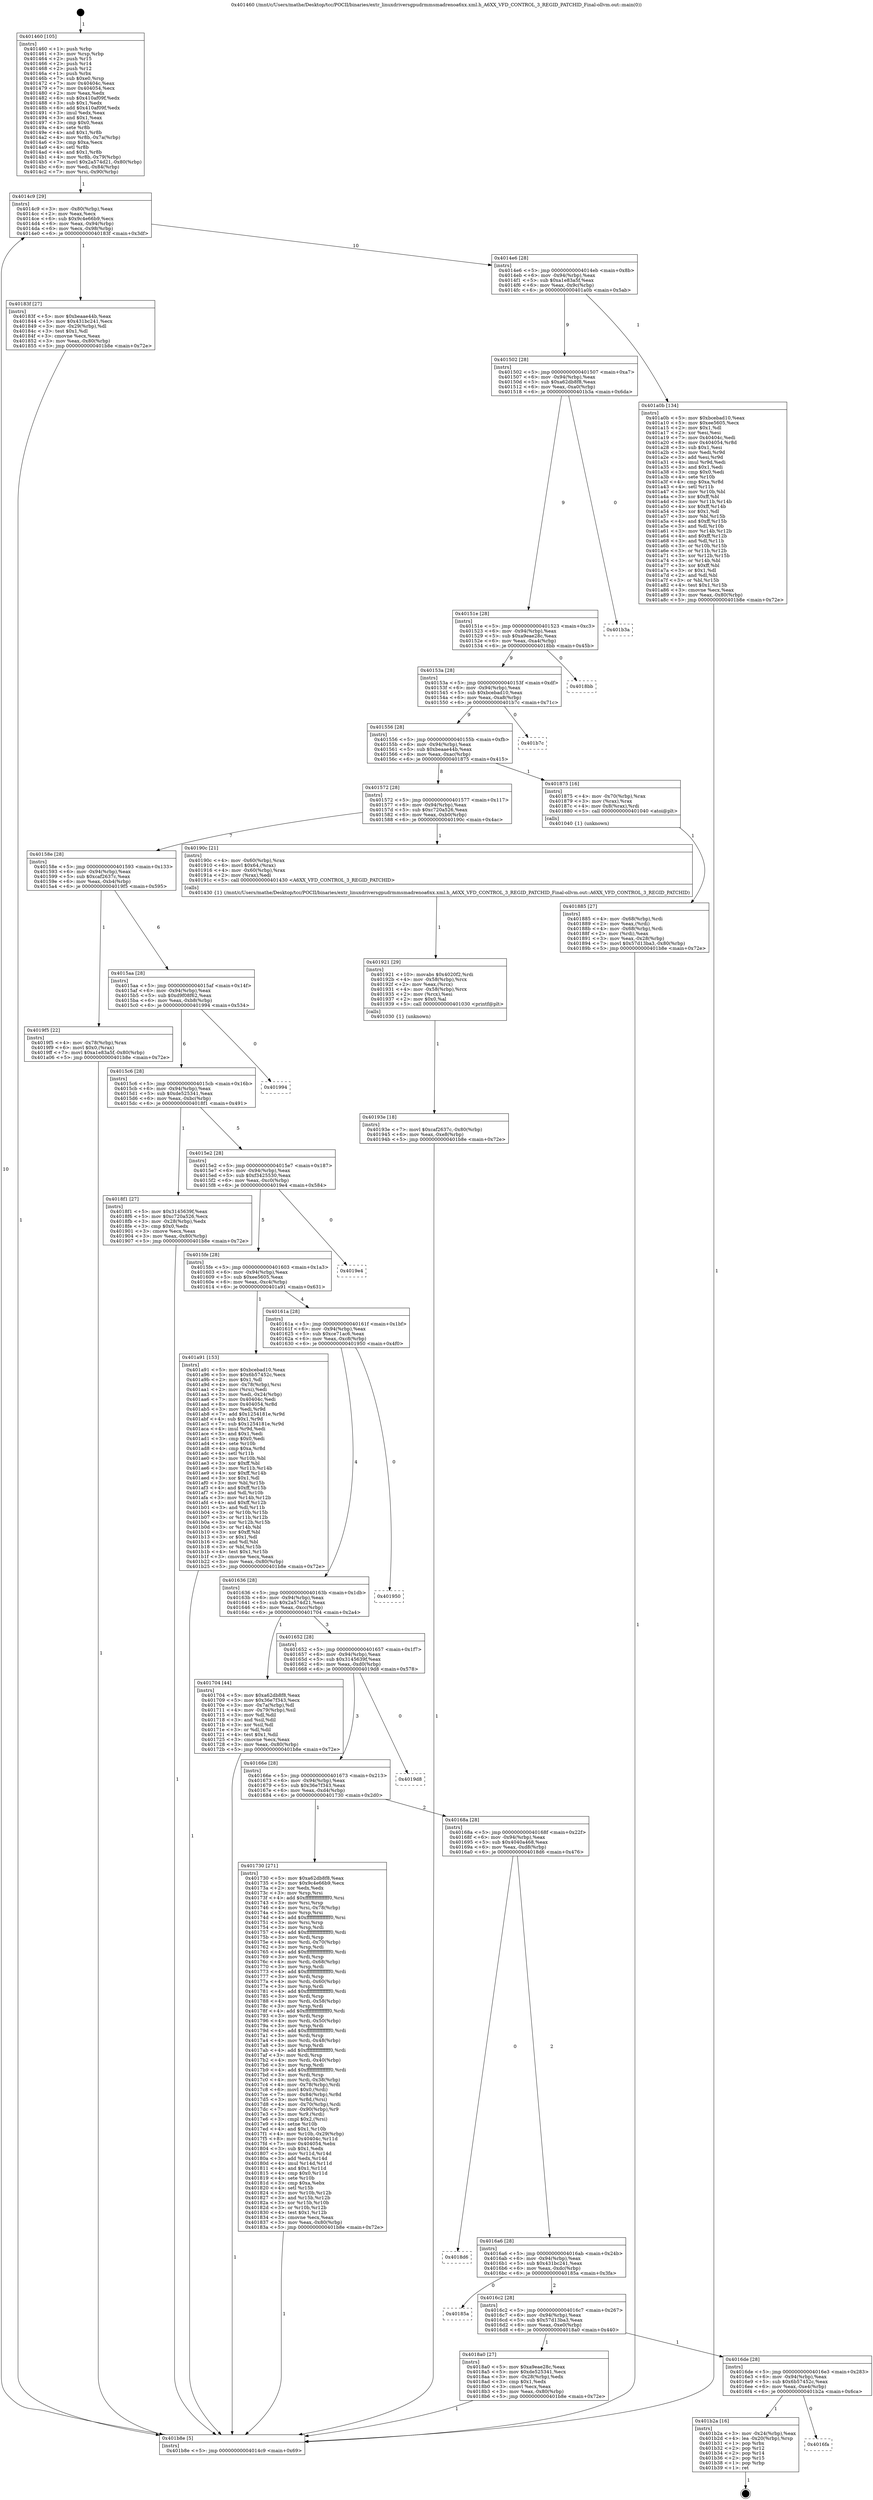 digraph "0x401460" {
  label = "0x401460 (/mnt/c/Users/mathe/Desktop/tcc/POCII/binaries/extr_linuxdriversgpudrmmsmadrenoa6xx.xml.h_A6XX_VFD_CONTROL_3_REGID_PATCHID_Final-ollvm.out::main(0))"
  labelloc = "t"
  node[shape=record]

  Entry [label="",width=0.3,height=0.3,shape=circle,fillcolor=black,style=filled]
  "0x4014c9" [label="{
     0x4014c9 [29]\l
     | [instrs]\l
     &nbsp;&nbsp;0x4014c9 \<+3\>: mov -0x80(%rbp),%eax\l
     &nbsp;&nbsp;0x4014cc \<+2\>: mov %eax,%ecx\l
     &nbsp;&nbsp;0x4014ce \<+6\>: sub $0x9c4e66b9,%ecx\l
     &nbsp;&nbsp;0x4014d4 \<+6\>: mov %eax,-0x94(%rbp)\l
     &nbsp;&nbsp;0x4014da \<+6\>: mov %ecx,-0x98(%rbp)\l
     &nbsp;&nbsp;0x4014e0 \<+6\>: je 000000000040183f \<main+0x3df\>\l
  }"]
  "0x40183f" [label="{
     0x40183f [27]\l
     | [instrs]\l
     &nbsp;&nbsp;0x40183f \<+5\>: mov $0xbeaae44b,%eax\l
     &nbsp;&nbsp;0x401844 \<+5\>: mov $0x431bc241,%ecx\l
     &nbsp;&nbsp;0x401849 \<+3\>: mov -0x29(%rbp),%dl\l
     &nbsp;&nbsp;0x40184c \<+3\>: test $0x1,%dl\l
     &nbsp;&nbsp;0x40184f \<+3\>: cmovne %ecx,%eax\l
     &nbsp;&nbsp;0x401852 \<+3\>: mov %eax,-0x80(%rbp)\l
     &nbsp;&nbsp;0x401855 \<+5\>: jmp 0000000000401b8e \<main+0x72e\>\l
  }"]
  "0x4014e6" [label="{
     0x4014e6 [28]\l
     | [instrs]\l
     &nbsp;&nbsp;0x4014e6 \<+5\>: jmp 00000000004014eb \<main+0x8b\>\l
     &nbsp;&nbsp;0x4014eb \<+6\>: mov -0x94(%rbp),%eax\l
     &nbsp;&nbsp;0x4014f1 \<+5\>: sub $0xa1e83a5f,%eax\l
     &nbsp;&nbsp;0x4014f6 \<+6\>: mov %eax,-0x9c(%rbp)\l
     &nbsp;&nbsp;0x4014fc \<+6\>: je 0000000000401a0b \<main+0x5ab\>\l
  }"]
  Exit [label="",width=0.3,height=0.3,shape=circle,fillcolor=black,style=filled,peripheries=2]
  "0x401a0b" [label="{
     0x401a0b [134]\l
     | [instrs]\l
     &nbsp;&nbsp;0x401a0b \<+5\>: mov $0xbcebad10,%eax\l
     &nbsp;&nbsp;0x401a10 \<+5\>: mov $0xee5605,%ecx\l
     &nbsp;&nbsp;0x401a15 \<+2\>: mov $0x1,%dl\l
     &nbsp;&nbsp;0x401a17 \<+2\>: xor %esi,%esi\l
     &nbsp;&nbsp;0x401a19 \<+7\>: mov 0x40404c,%edi\l
     &nbsp;&nbsp;0x401a20 \<+8\>: mov 0x404054,%r8d\l
     &nbsp;&nbsp;0x401a28 \<+3\>: sub $0x1,%esi\l
     &nbsp;&nbsp;0x401a2b \<+3\>: mov %edi,%r9d\l
     &nbsp;&nbsp;0x401a2e \<+3\>: add %esi,%r9d\l
     &nbsp;&nbsp;0x401a31 \<+4\>: imul %r9d,%edi\l
     &nbsp;&nbsp;0x401a35 \<+3\>: and $0x1,%edi\l
     &nbsp;&nbsp;0x401a38 \<+3\>: cmp $0x0,%edi\l
     &nbsp;&nbsp;0x401a3b \<+4\>: sete %r10b\l
     &nbsp;&nbsp;0x401a3f \<+4\>: cmp $0xa,%r8d\l
     &nbsp;&nbsp;0x401a43 \<+4\>: setl %r11b\l
     &nbsp;&nbsp;0x401a47 \<+3\>: mov %r10b,%bl\l
     &nbsp;&nbsp;0x401a4a \<+3\>: xor $0xff,%bl\l
     &nbsp;&nbsp;0x401a4d \<+3\>: mov %r11b,%r14b\l
     &nbsp;&nbsp;0x401a50 \<+4\>: xor $0xff,%r14b\l
     &nbsp;&nbsp;0x401a54 \<+3\>: xor $0x1,%dl\l
     &nbsp;&nbsp;0x401a57 \<+3\>: mov %bl,%r15b\l
     &nbsp;&nbsp;0x401a5a \<+4\>: and $0xff,%r15b\l
     &nbsp;&nbsp;0x401a5e \<+3\>: and %dl,%r10b\l
     &nbsp;&nbsp;0x401a61 \<+3\>: mov %r14b,%r12b\l
     &nbsp;&nbsp;0x401a64 \<+4\>: and $0xff,%r12b\l
     &nbsp;&nbsp;0x401a68 \<+3\>: and %dl,%r11b\l
     &nbsp;&nbsp;0x401a6b \<+3\>: or %r10b,%r15b\l
     &nbsp;&nbsp;0x401a6e \<+3\>: or %r11b,%r12b\l
     &nbsp;&nbsp;0x401a71 \<+3\>: xor %r12b,%r15b\l
     &nbsp;&nbsp;0x401a74 \<+3\>: or %r14b,%bl\l
     &nbsp;&nbsp;0x401a77 \<+3\>: xor $0xff,%bl\l
     &nbsp;&nbsp;0x401a7a \<+3\>: or $0x1,%dl\l
     &nbsp;&nbsp;0x401a7d \<+2\>: and %dl,%bl\l
     &nbsp;&nbsp;0x401a7f \<+3\>: or %bl,%r15b\l
     &nbsp;&nbsp;0x401a82 \<+4\>: test $0x1,%r15b\l
     &nbsp;&nbsp;0x401a86 \<+3\>: cmovne %ecx,%eax\l
     &nbsp;&nbsp;0x401a89 \<+3\>: mov %eax,-0x80(%rbp)\l
     &nbsp;&nbsp;0x401a8c \<+5\>: jmp 0000000000401b8e \<main+0x72e\>\l
  }"]
  "0x401502" [label="{
     0x401502 [28]\l
     | [instrs]\l
     &nbsp;&nbsp;0x401502 \<+5\>: jmp 0000000000401507 \<main+0xa7\>\l
     &nbsp;&nbsp;0x401507 \<+6\>: mov -0x94(%rbp),%eax\l
     &nbsp;&nbsp;0x40150d \<+5\>: sub $0xa62db8f8,%eax\l
     &nbsp;&nbsp;0x401512 \<+6\>: mov %eax,-0xa0(%rbp)\l
     &nbsp;&nbsp;0x401518 \<+6\>: je 0000000000401b3a \<main+0x6da\>\l
  }"]
  "0x4016fa" [label="{
     0x4016fa\l
  }", style=dashed]
  "0x401b3a" [label="{
     0x401b3a\l
  }", style=dashed]
  "0x40151e" [label="{
     0x40151e [28]\l
     | [instrs]\l
     &nbsp;&nbsp;0x40151e \<+5\>: jmp 0000000000401523 \<main+0xc3\>\l
     &nbsp;&nbsp;0x401523 \<+6\>: mov -0x94(%rbp),%eax\l
     &nbsp;&nbsp;0x401529 \<+5\>: sub $0xa9eae28c,%eax\l
     &nbsp;&nbsp;0x40152e \<+6\>: mov %eax,-0xa4(%rbp)\l
     &nbsp;&nbsp;0x401534 \<+6\>: je 00000000004018bb \<main+0x45b\>\l
  }"]
  "0x401b2a" [label="{
     0x401b2a [16]\l
     | [instrs]\l
     &nbsp;&nbsp;0x401b2a \<+3\>: mov -0x24(%rbp),%eax\l
     &nbsp;&nbsp;0x401b2d \<+4\>: lea -0x20(%rbp),%rsp\l
     &nbsp;&nbsp;0x401b31 \<+1\>: pop %rbx\l
     &nbsp;&nbsp;0x401b32 \<+2\>: pop %r12\l
     &nbsp;&nbsp;0x401b34 \<+2\>: pop %r14\l
     &nbsp;&nbsp;0x401b36 \<+2\>: pop %r15\l
     &nbsp;&nbsp;0x401b38 \<+1\>: pop %rbp\l
     &nbsp;&nbsp;0x401b39 \<+1\>: ret\l
  }"]
  "0x4018bb" [label="{
     0x4018bb\l
  }", style=dashed]
  "0x40153a" [label="{
     0x40153a [28]\l
     | [instrs]\l
     &nbsp;&nbsp;0x40153a \<+5\>: jmp 000000000040153f \<main+0xdf\>\l
     &nbsp;&nbsp;0x40153f \<+6\>: mov -0x94(%rbp),%eax\l
     &nbsp;&nbsp;0x401545 \<+5\>: sub $0xbcebad10,%eax\l
     &nbsp;&nbsp;0x40154a \<+6\>: mov %eax,-0xa8(%rbp)\l
     &nbsp;&nbsp;0x401550 \<+6\>: je 0000000000401b7c \<main+0x71c\>\l
  }"]
  "0x40193e" [label="{
     0x40193e [18]\l
     | [instrs]\l
     &nbsp;&nbsp;0x40193e \<+7\>: movl $0xcaf2637c,-0x80(%rbp)\l
     &nbsp;&nbsp;0x401945 \<+6\>: mov %eax,-0xe8(%rbp)\l
     &nbsp;&nbsp;0x40194b \<+5\>: jmp 0000000000401b8e \<main+0x72e\>\l
  }"]
  "0x401b7c" [label="{
     0x401b7c\l
  }", style=dashed]
  "0x401556" [label="{
     0x401556 [28]\l
     | [instrs]\l
     &nbsp;&nbsp;0x401556 \<+5\>: jmp 000000000040155b \<main+0xfb\>\l
     &nbsp;&nbsp;0x40155b \<+6\>: mov -0x94(%rbp),%eax\l
     &nbsp;&nbsp;0x401561 \<+5\>: sub $0xbeaae44b,%eax\l
     &nbsp;&nbsp;0x401566 \<+6\>: mov %eax,-0xac(%rbp)\l
     &nbsp;&nbsp;0x40156c \<+6\>: je 0000000000401875 \<main+0x415\>\l
  }"]
  "0x401921" [label="{
     0x401921 [29]\l
     | [instrs]\l
     &nbsp;&nbsp;0x401921 \<+10\>: movabs $0x4020f2,%rdi\l
     &nbsp;&nbsp;0x40192b \<+4\>: mov -0x58(%rbp),%rcx\l
     &nbsp;&nbsp;0x40192f \<+2\>: mov %eax,(%rcx)\l
     &nbsp;&nbsp;0x401931 \<+4\>: mov -0x58(%rbp),%rcx\l
     &nbsp;&nbsp;0x401935 \<+2\>: mov (%rcx),%esi\l
     &nbsp;&nbsp;0x401937 \<+2\>: mov $0x0,%al\l
     &nbsp;&nbsp;0x401939 \<+5\>: call 0000000000401030 \<printf@plt\>\l
     | [calls]\l
     &nbsp;&nbsp;0x401030 \{1\} (unknown)\l
  }"]
  "0x401875" [label="{
     0x401875 [16]\l
     | [instrs]\l
     &nbsp;&nbsp;0x401875 \<+4\>: mov -0x70(%rbp),%rax\l
     &nbsp;&nbsp;0x401879 \<+3\>: mov (%rax),%rax\l
     &nbsp;&nbsp;0x40187c \<+4\>: mov 0x8(%rax),%rdi\l
     &nbsp;&nbsp;0x401880 \<+5\>: call 0000000000401040 \<atoi@plt\>\l
     | [calls]\l
     &nbsp;&nbsp;0x401040 \{1\} (unknown)\l
  }"]
  "0x401572" [label="{
     0x401572 [28]\l
     | [instrs]\l
     &nbsp;&nbsp;0x401572 \<+5\>: jmp 0000000000401577 \<main+0x117\>\l
     &nbsp;&nbsp;0x401577 \<+6\>: mov -0x94(%rbp),%eax\l
     &nbsp;&nbsp;0x40157d \<+5\>: sub $0xc720a526,%eax\l
     &nbsp;&nbsp;0x401582 \<+6\>: mov %eax,-0xb0(%rbp)\l
     &nbsp;&nbsp;0x401588 \<+6\>: je 000000000040190c \<main+0x4ac\>\l
  }"]
  "0x4016de" [label="{
     0x4016de [28]\l
     | [instrs]\l
     &nbsp;&nbsp;0x4016de \<+5\>: jmp 00000000004016e3 \<main+0x283\>\l
     &nbsp;&nbsp;0x4016e3 \<+6\>: mov -0x94(%rbp),%eax\l
     &nbsp;&nbsp;0x4016e9 \<+5\>: sub $0x6b57452c,%eax\l
     &nbsp;&nbsp;0x4016ee \<+6\>: mov %eax,-0xe4(%rbp)\l
     &nbsp;&nbsp;0x4016f4 \<+6\>: je 0000000000401b2a \<main+0x6ca\>\l
  }"]
  "0x40190c" [label="{
     0x40190c [21]\l
     | [instrs]\l
     &nbsp;&nbsp;0x40190c \<+4\>: mov -0x60(%rbp),%rax\l
     &nbsp;&nbsp;0x401910 \<+6\>: movl $0x64,(%rax)\l
     &nbsp;&nbsp;0x401916 \<+4\>: mov -0x60(%rbp),%rax\l
     &nbsp;&nbsp;0x40191a \<+2\>: mov (%rax),%edi\l
     &nbsp;&nbsp;0x40191c \<+5\>: call 0000000000401430 \<A6XX_VFD_CONTROL_3_REGID_PATCHID\>\l
     | [calls]\l
     &nbsp;&nbsp;0x401430 \{1\} (/mnt/c/Users/mathe/Desktop/tcc/POCII/binaries/extr_linuxdriversgpudrmmsmadrenoa6xx.xml.h_A6XX_VFD_CONTROL_3_REGID_PATCHID_Final-ollvm.out::A6XX_VFD_CONTROL_3_REGID_PATCHID)\l
  }"]
  "0x40158e" [label="{
     0x40158e [28]\l
     | [instrs]\l
     &nbsp;&nbsp;0x40158e \<+5\>: jmp 0000000000401593 \<main+0x133\>\l
     &nbsp;&nbsp;0x401593 \<+6\>: mov -0x94(%rbp),%eax\l
     &nbsp;&nbsp;0x401599 \<+5\>: sub $0xcaf2637c,%eax\l
     &nbsp;&nbsp;0x40159e \<+6\>: mov %eax,-0xb4(%rbp)\l
     &nbsp;&nbsp;0x4015a4 \<+6\>: je 00000000004019f5 \<main+0x595\>\l
  }"]
  "0x4018a0" [label="{
     0x4018a0 [27]\l
     | [instrs]\l
     &nbsp;&nbsp;0x4018a0 \<+5\>: mov $0xa9eae28c,%eax\l
     &nbsp;&nbsp;0x4018a5 \<+5\>: mov $0xde525341,%ecx\l
     &nbsp;&nbsp;0x4018aa \<+3\>: mov -0x28(%rbp),%edx\l
     &nbsp;&nbsp;0x4018ad \<+3\>: cmp $0x1,%edx\l
     &nbsp;&nbsp;0x4018b0 \<+3\>: cmovl %ecx,%eax\l
     &nbsp;&nbsp;0x4018b3 \<+3\>: mov %eax,-0x80(%rbp)\l
     &nbsp;&nbsp;0x4018b6 \<+5\>: jmp 0000000000401b8e \<main+0x72e\>\l
  }"]
  "0x4019f5" [label="{
     0x4019f5 [22]\l
     | [instrs]\l
     &nbsp;&nbsp;0x4019f5 \<+4\>: mov -0x78(%rbp),%rax\l
     &nbsp;&nbsp;0x4019f9 \<+6\>: movl $0x0,(%rax)\l
     &nbsp;&nbsp;0x4019ff \<+7\>: movl $0xa1e83a5f,-0x80(%rbp)\l
     &nbsp;&nbsp;0x401a06 \<+5\>: jmp 0000000000401b8e \<main+0x72e\>\l
  }"]
  "0x4015aa" [label="{
     0x4015aa [28]\l
     | [instrs]\l
     &nbsp;&nbsp;0x4015aa \<+5\>: jmp 00000000004015af \<main+0x14f\>\l
     &nbsp;&nbsp;0x4015af \<+6\>: mov -0x94(%rbp),%eax\l
     &nbsp;&nbsp;0x4015b5 \<+5\>: sub $0xd9f08f62,%eax\l
     &nbsp;&nbsp;0x4015ba \<+6\>: mov %eax,-0xb8(%rbp)\l
     &nbsp;&nbsp;0x4015c0 \<+6\>: je 0000000000401994 \<main+0x534\>\l
  }"]
  "0x4016c2" [label="{
     0x4016c2 [28]\l
     | [instrs]\l
     &nbsp;&nbsp;0x4016c2 \<+5\>: jmp 00000000004016c7 \<main+0x267\>\l
     &nbsp;&nbsp;0x4016c7 \<+6\>: mov -0x94(%rbp),%eax\l
     &nbsp;&nbsp;0x4016cd \<+5\>: sub $0x57d13ba3,%eax\l
     &nbsp;&nbsp;0x4016d2 \<+6\>: mov %eax,-0xe0(%rbp)\l
     &nbsp;&nbsp;0x4016d8 \<+6\>: je 00000000004018a0 \<main+0x440\>\l
  }"]
  "0x401994" [label="{
     0x401994\l
  }", style=dashed]
  "0x4015c6" [label="{
     0x4015c6 [28]\l
     | [instrs]\l
     &nbsp;&nbsp;0x4015c6 \<+5\>: jmp 00000000004015cb \<main+0x16b\>\l
     &nbsp;&nbsp;0x4015cb \<+6\>: mov -0x94(%rbp),%eax\l
     &nbsp;&nbsp;0x4015d1 \<+5\>: sub $0xde525341,%eax\l
     &nbsp;&nbsp;0x4015d6 \<+6\>: mov %eax,-0xbc(%rbp)\l
     &nbsp;&nbsp;0x4015dc \<+6\>: je 00000000004018f1 \<main+0x491\>\l
  }"]
  "0x40185a" [label="{
     0x40185a\l
  }", style=dashed]
  "0x4018f1" [label="{
     0x4018f1 [27]\l
     | [instrs]\l
     &nbsp;&nbsp;0x4018f1 \<+5\>: mov $0x3145639f,%eax\l
     &nbsp;&nbsp;0x4018f6 \<+5\>: mov $0xc720a526,%ecx\l
     &nbsp;&nbsp;0x4018fb \<+3\>: mov -0x28(%rbp),%edx\l
     &nbsp;&nbsp;0x4018fe \<+3\>: cmp $0x0,%edx\l
     &nbsp;&nbsp;0x401901 \<+3\>: cmove %ecx,%eax\l
     &nbsp;&nbsp;0x401904 \<+3\>: mov %eax,-0x80(%rbp)\l
     &nbsp;&nbsp;0x401907 \<+5\>: jmp 0000000000401b8e \<main+0x72e\>\l
  }"]
  "0x4015e2" [label="{
     0x4015e2 [28]\l
     | [instrs]\l
     &nbsp;&nbsp;0x4015e2 \<+5\>: jmp 00000000004015e7 \<main+0x187\>\l
     &nbsp;&nbsp;0x4015e7 \<+6\>: mov -0x94(%rbp),%eax\l
     &nbsp;&nbsp;0x4015ed \<+5\>: sub $0xf3425530,%eax\l
     &nbsp;&nbsp;0x4015f2 \<+6\>: mov %eax,-0xc0(%rbp)\l
     &nbsp;&nbsp;0x4015f8 \<+6\>: je 00000000004019e4 \<main+0x584\>\l
  }"]
  "0x4016a6" [label="{
     0x4016a6 [28]\l
     | [instrs]\l
     &nbsp;&nbsp;0x4016a6 \<+5\>: jmp 00000000004016ab \<main+0x24b\>\l
     &nbsp;&nbsp;0x4016ab \<+6\>: mov -0x94(%rbp),%eax\l
     &nbsp;&nbsp;0x4016b1 \<+5\>: sub $0x431bc241,%eax\l
     &nbsp;&nbsp;0x4016b6 \<+6\>: mov %eax,-0xdc(%rbp)\l
     &nbsp;&nbsp;0x4016bc \<+6\>: je 000000000040185a \<main+0x3fa\>\l
  }"]
  "0x4019e4" [label="{
     0x4019e4\l
  }", style=dashed]
  "0x4015fe" [label="{
     0x4015fe [28]\l
     | [instrs]\l
     &nbsp;&nbsp;0x4015fe \<+5\>: jmp 0000000000401603 \<main+0x1a3\>\l
     &nbsp;&nbsp;0x401603 \<+6\>: mov -0x94(%rbp),%eax\l
     &nbsp;&nbsp;0x401609 \<+5\>: sub $0xee5605,%eax\l
     &nbsp;&nbsp;0x40160e \<+6\>: mov %eax,-0xc4(%rbp)\l
     &nbsp;&nbsp;0x401614 \<+6\>: je 0000000000401a91 \<main+0x631\>\l
  }"]
  "0x4018d6" [label="{
     0x4018d6\l
  }", style=dashed]
  "0x401a91" [label="{
     0x401a91 [153]\l
     | [instrs]\l
     &nbsp;&nbsp;0x401a91 \<+5\>: mov $0xbcebad10,%eax\l
     &nbsp;&nbsp;0x401a96 \<+5\>: mov $0x6b57452c,%ecx\l
     &nbsp;&nbsp;0x401a9b \<+2\>: mov $0x1,%dl\l
     &nbsp;&nbsp;0x401a9d \<+4\>: mov -0x78(%rbp),%rsi\l
     &nbsp;&nbsp;0x401aa1 \<+2\>: mov (%rsi),%edi\l
     &nbsp;&nbsp;0x401aa3 \<+3\>: mov %edi,-0x24(%rbp)\l
     &nbsp;&nbsp;0x401aa6 \<+7\>: mov 0x40404c,%edi\l
     &nbsp;&nbsp;0x401aad \<+8\>: mov 0x404054,%r8d\l
     &nbsp;&nbsp;0x401ab5 \<+3\>: mov %edi,%r9d\l
     &nbsp;&nbsp;0x401ab8 \<+7\>: add $0x1254181e,%r9d\l
     &nbsp;&nbsp;0x401abf \<+4\>: sub $0x1,%r9d\l
     &nbsp;&nbsp;0x401ac3 \<+7\>: sub $0x1254181e,%r9d\l
     &nbsp;&nbsp;0x401aca \<+4\>: imul %r9d,%edi\l
     &nbsp;&nbsp;0x401ace \<+3\>: and $0x1,%edi\l
     &nbsp;&nbsp;0x401ad1 \<+3\>: cmp $0x0,%edi\l
     &nbsp;&nbsp;0x401ad4 \<+4\>: sete %r10b\l
     &nbsp;&nbsp;0x401ad8 \<+4\>: cmp $0xa,%r8d\l
     &nbsp;&nbsp;0x401adc \<+4\>: setl %r11b\l
     &nbsp;&nbsp;0x401ae0 \<+3\>: mov %r10b,%bl\l
     &nbsp;&nbsp;0x401ae3 \<+3\>: xor $0xff,%bl\l
     &nbsp;&nbsp;0x401ae6 \<+3\>: mov %r11b,%r14b\l
     &nbsp;&nbsp;0x401ae9 \<+4\>: xor $0xff,%r14b\l
     &nbsp;&nbsp;0x401aed \<+3\>: xor $0x1,%dl\l
     &nbsp;&nbsp;0x401af0 \<+3\>: mov %bl,%r15b\l
     &nbsp;&nbsp;0x401af3 \<+4\>: and $0xff,%r15b\l
     &nbsp;&nbsp;0x401af7 \<+3\>: and %dl,%r10b\l
     &nbsp;&nbsp;0x401afa \<+3\>: mov %r14b,%r12b\l
     &nbsp;&nbsp;0x401afd \<+4\>: and $0xff,%r12b\l
     &nbsp;&nbsp;0x401b01 \<+3\>: and %dl,%r11b\l
     &nbsp;&nbsp;0x401b04 \<+3\>: or %r10b,%r15b\l
     &nbsp;&nbsp;0x401b07 \<+3\>: or %r11b,%r12b\l
     &nbsp;&nbsp;0x401b0a \<+3\>: xor %r12b,%r15b\l
     &nbsp;&nbsp;0x401b0d \<+3\>: or %r14b,%bl\l
     &nbsp;&nbsp;0x401b10 \<+3\>: xor $0xff,%bl\l
     &nbsp;&nbsp;0x401b13 \<+3\>: or $0x1,%dl\l
     &nbsp;&nbsp;0x401b16 \<+2\>: and %dl,%bl\l
     &nbsp;&nbsp;0x401b18 \<+3\>: or %bl,%r15b\l
     &nbsp;&nbsp;0x401b1b \<+4\>: test $0x1,%r15b\l
     &nbsp;&nbsp;0x401b1f \<+3\>: cmovne %ecx,%eax\l
     &nbsp;&nbsp;0x401b22 \<+3\>: mov %eax,-0x80(%rbp)\l
     &nbsp;&nbsp;0x401b25 \<+5\>: jmp 0000000000401b8e \<main+0x72e\>\l
  }"]
  "0x40161a" [label="{
     0x40161a [28]\l
     | [instrs]\l
     &nbsp;&nbsp;0x40161a \<+5\>: jmp 000000000040161f \<main+0x1bf\>\l
     &nbsp;&nbsp;0x40161f \<+6\>: mov -0x94(%rbp),%eax\l
     &nbsp;&nbsp;0x401625 \<+5\>: sub $0xce71ac6,%eax\l
     &nbsp;&nbsp;0x40162a \<+6\>: mov %eax,-0xc8(%rbp)\l
     &nbsp;&nbsp;0x401630 \<+6\>: je 0000000000401950 \<main+0x4f0\>\l
  }"]
  "0x401885" [label="{
     0x401885 [27]\l
     | [instrs]\l
     &nbsp;&nbsp;0x401885 \<+4\>: mov -0x68(%rbp),%rdi\l
     &nbsp;&nbsp;0x401889 \<+2\>: mov %eax,(%rdi)\l
     &nbsp;&nbsp;0x40188b \<+4\>: mov -0x68(%rbp),%rdi\l
     &nbsp;&nbsp;0x40188f \<+2\>: mov (%rdi),%eax\l
     &nbsp;&nbsp;0x401891 \<+3\>: mov %eax,-0x28(%rbp)\l
     &nbsp;&nbsp;0x401894 \<+7\>: movl $0x57d13ba3,-0x80(%rbp)\l
     &nbsp;&nbsp;0x40189b \<+5\>: jmp 0000000000401b8e \<main+0x72e\>\l
  }"]
  "0x401950" [label="{
     0x401950\l
  }", style=dashed]
  "0x401636" [label="{
     0x401636 [28]\l
     | [instrs]\l
     &nbsp;&nbsp;0x401636 \<+5\>: jmp 000000000040163b \<main+0x1db\>\l
     &nbsp;&nbsp;0x40163b \<+6\>: mov -0x94(%rbp),%eax\l
     &nbsp;&nbsp;0x401641 \<+5\>: sub $0x2a574d21,%eax\l
     &nbsp;&nbsp;0x401646 \<+6\>: mov %eax,-0xcc(%rbp)\l
     &nbsp;&nbsp;0x40164c \<+6\>: je 0000000000401704 \<main+0x2a4\>\l
  }"]
  "0x40168a" [label="{
     0x40168a [28]\l
     | [instrs]\l
     &nbsp;&nbsp;0x40168a \<+5\>: jmp 000000000040168f \<main+0x22f\>\l
     &nbsp;&nbsp;0x40168f \<+6\>: mov -0x94(%rbp),%eax\l
     &nbsp;&nbsp;0x401695 \<+5\>: sub $0x4040a468,%eax\l
     &nbsp;&nbsp;0x40169a \<+6\>: mov %eax,-0xd8(%rbp)\l
     &nbsp;&nbsp;0x4016a0 \<+6\>: je 00000000004018d6 \<main+0x476\>\l
  }"]
  "0x401704" [label="{
     0x401704 [44]\l
     | [instrs]\l
     &nbsp;&nbsp;0x401704 \<+5\>: mov $0xa62db8f8,%eax\l
     &nbsp;&nbsp;0x401709 \<+5\>: mov $0x36e7f343,%ecx\l
     &nbsp;&nbsp;0x40170e \<+3\>: mov -0x7a(%rbp),%dl\l
     &nbsp;&nbsp;0x401711 \<+4\>: mov -0x79(%rbp),%sil\l
     &nbsp;&nbsp;0x401715 \<+3\>: mov %dl,%dil\l
     &nbsp;&nbsp;0x401718 \<+3\>: and %sil,%dil\l
     &nbsp;&nbsp;0x40171b \<+3\>: xor %sil,%dl\l
     &nbsp;&nbsp;0x40171e \<+3\>: or %dl,%dil\l
     &nbsp;&nbsp;0x401721 \<+4\>: test $0x1,%dil\l
     &nbsp;&nbsp;0x401725 \<+3\>: cmovne %ecx,%eax\l
     &nbsp;&nbsp;0x401728 \<+3\>: mov %eax,-0x80(%rbp)\l
     &nbsp;&nbsp;0x40172b \<+5\>: jmp 0000000000401b8e \<main+0x72e\>\l
  }"]
  "0x401652" [label="{
     0x401652 [28]\l
     | [instrs]\l
     &nbsp;&nbsp;0x401652 \<+5\>: jmp 0000000000401657 \<main+0x1f7\>\l
     &nbsp;&nbsp;0x401657 \<+6\>: mov -0x94(%rbp),%eax\l
     &nbsp;&nbsp;0x40165d \<+5\>: sub $0x3145639f,%eax\l
     &nbsp;&nbsp;0x401662 \<+6\>: mov %eax,-0xd0(%rbp)\l
     &nbsp;&nbsp;0x401668 \<+6\>: je 00000000004019d8 \<main+0x578\>\l
  }"]
  "0x401b8e" [label="{
     0x401b8e [5]\l
     | [instrs]\l
     &nbsp;&nbsp;0x401b8e \<+5\>: jmp 00000000004014c9 \<main+0x69\>\l
  }"]
  "0x401460" [label="{
     0x401460 [105]\l
     | [instrs]\l
     &nbsp;&nbsp;0x401460 \<+1\>: push %rbp\l
     &nbsp;&nbsp;0x401461 \<+3\>: mov %rsp,%rbp\l
     &nbsp;&nbsp;0x401464 \<+2\>: push %r15\l
     &nbsp;&nbsp;0x401466 \<+2\>: push %r14\l
     &nbsp;&nbsp;0x401468 \<+2\>: push %r12\l
     &nbsp;&nbsp;0x40146a \<+1\>: push %rbx\l
     &nbsp;&nbsp;0x40146b \<+7\>: sub $0xe0,%rsp\l
     &nbsp;&nbsp;0x401472 \<+7\>: mov 0x40404c,%eax\l
     &nbsp;&nbsp;0x401479 \<+7\>: mov 0x404054,%ecx\l
     &nbsp;&nbsp;0x401480 \<+2\>: mov %eax,%edx\l
     &nbsp;&nbsp;0x401482 \<+6\>: sub $0x410af09f,%edx\l
     &nbsp;&nbsp;0x401488 \<+3\>: sub $0x1,%edx\l
     &nbsp;&nbsp;0x40148b \<+6\>: add $0x410af09f,%edx\l
     &nbsp;&nbsp;0x401491 \<+3\>: imul %edx,%eax\l
     &nbsp;&nbsp;0x401494 \<+3\>: and $0x1,%eax\l
     &nbsp;&nbsp;0x401497 \<+3\>: cmp $0x0,%eax\l
     &nbsp;&nbsp;0x40149a \<+4\>: sete %r8b\l
     &nbsp;&nbsp;0x40149e \<+4\>: and $0x1,%r8b\l
     &nbsp;&nbsp;0x4014a2 \<+4\>: mov %r8b,-0x7a(%rbp)\l
     &nbsp;&nbsp;0x4014a6 \<+3\>: cmp $0xa,%ecx\l
     &nbsp;&nbsp;0x4014a9 \<+4\>: setl %r8b\l
     &nbsp;&nbsp;0x4014ad \<+4\>: and $0x1,%r8b\l
     &nbsp;&nbsp;0x4014b1 \<+4\>: mov %r8b,-0x79(%rbp)\l
     &nbsp;&nbsp;0x4014b5 \<+7\>: movl $0x2a574d21,-0x80(%rbp)\l
     &nbsp;&nbsp;0x4014bc \<+6\>: mov %edi,-0x84(%rbp)\l
     &nbsp;&nbsp;0x4014c2 \<+7\>: mov %rsi,-0x90(%rbp)\l
  }"]
  "0x401730" [label="{
     0x401730 [271]\l
     | [instrs]\l
     &nbsp;&nbsp;0x401730 \<+5\>: mov $0xa62db8f8,%eax\l
     &nbsp;&nbsp;0x401735 \<+5\>: mov $0x9c4e66b9,%ecx\l
     &nbsp;&nbsp;0x40173a \<+2\>: xor %edx,%edx\l
     &nbsp;&nbsp;0x40173c \<+3\>: mov %rsp,%rsi\l
     &nbsp;&nbsp;0x40173f \<+4\>: add $0xfffffffffffffff0,%rsi\l
     &nbsp;&nbsp;0x401743 \<+3\>: mov %rsi,%rsp\l
     &nbsp;&nbsp;0x401746 \<+4\>: mov %rsi,-0x78(%rbp)\l
     &nbsp;&nbsp;0x40174a \<+3\>: mov %rsp,%rsi\l
     &nbsp;&nbsp;0x40174d \<+4\>: add $0xfffffffffffffff0,%rsi\l
     &nbsp;&nbsp;0x401751 \<+3\>: mov %rsi,%rsp\l
     &nbsp;&nbsp;0x401754 \<+3\>: mov %rsp,%rdi\l
     &nbsp;&nbsp;0x401757 \<+4\>: add $0xfffffffffffffff0,%rdi\l
     &nbsp;&nbsp;0x40175b \<+3\>: mov %rdi,%rsp\l
     &nbsp;&nbsp;0x40175e \<+4\>: mov %rdi,-0x70(%rbp)\l
     &nbsp;&nbsp;0x401762 \<+3\>: mov %rsp,%rdi\l
     &nbsp;&nbsp;0x401765 \<+4\>: add $0xfffffffffffffff0,%rdi\l
     &nbsp;&nbsp;0x401769 \<+3\>: mov %rdi,%rsp\l
     &nbsp;&nbsp;0x40176c \<+4\>: mov %rdi,-0x68(%rbp)\l
     &nbsp;&nbsp;0x401770 \<+3\>: mov %rsp,%rdi\l
     &nbsp;&nbsp;0x401773 \<+4\>: add $0xfffffffffffffff0,%rdi\l
     &nbsp;&nbsp;0x401777 \<+3\>: mov %rdi,%rsp\l
     &nbsp;&nbsp;0x40177a \<+4\>: mov %rdi,-0x60(%rbp)\l
     &nbsp;&nbsp;0x40177e \<+3\>: mov %rsp,%rdi\l
     &nbsp;&nbsp;0x401781 \<+4\>: add $0xfffffffffffffff0,%rdi\l
     &nbsp;&nbsp;0x401785 \<+3\>: mov %rdi,%rsp\l
     &nbsp;&nbsp;0x401788 \<+4\>: mov %rdi,-0x58(%rbp)\l
     &nbsp;&nbsp;0x40178c \<+3\>: mov %rsp,%rdi\l
     &nbsp;&nbsp;0x40178f \<+4\>: add $0xfffffffffffffff0,%rdi\l
     &nbsp;&nbsp;0x401793 \<+3\>: mov %rdi,%rsp\l
     &nbsp;&nbsp;0x401796 \<+4\>: mov %rdi,-0x50(%rbp)\l
     &nbsp;&nbsp;0x40179a \<+3\>: mov %rsp,%rdi\l
     &nbsp;&nbsp;0x40179d \<+4\>: add $0xfffffffffffffff0,%rdi\l
     &nbsp;&nbsp;0x4017a1 \<+3\>: mov %rdi,%rsp\l
     &nbsp;&nbsp;0x4017a4 \<+4\>: mov %rdi,-0x48(%rbp)\l
     &nbsp;&nbsp;0x4017a8 \<+3\>: mov %rsp,%rdi\l
     &nbsp;&nbsp;0x4017ab \<+4\>: add $0xfffffffffffffff0,%rdi\l
     &nbsp;&nbsp;0x4017af \<+3\>: mov %rdi,%rsp\l
     &nbsp;&nbsp;0x4017b2 \<+4\>: mov %rdi,-0x40(%rbp)\l
     &nbsp;&nbsp;0x4017b6 \<+3\>: mov %rsp,%rdi\l
     &nbsp;&nbsp;0x4017b9 \<+4\>: add $0xfffffffffffffff0,%rdi\l
     &nbsp;&nbsp;0x4017bd \<+3\>: mov %rdi,%rsp\l
     &nbsp;&nbsp;0x4017c0 \<+4\>: mov %rdi,-0x38(%rbp)\l
     &nbsp;&nbsp;0x4017c4 \<+4\>: mov -0x78(%rbp),%rdi\l
     &nbsp;&nbsp;0x4017c8 \<+6\>: movl $0x0,(%rdi)\l
     &nbsp;&nbsp;0x4017ce \<+7\>: mov -0x84(%rbp),%r8d\l
     &nbsp;&nbsp;0x4017d5 \<+3\>: mov %r8d,(%rsi)\l
     &nbsp;&nbsp;0x4017d8 \<+4\>: mov -0x70(%rbp),%rdi\l
     &nbsp;&nbsp;0x4017dc \<+7\>: mov -0x90(%rbp),%r9\l
     &nbsp;&nbsp;0x4017e3 \<+3\>: mov %r9,(%rdi)\l
     &nbsp;&nbsp;0x4017e6 \<+3\>: cmpl $0x2,(%rsi)\l
     &nbsp;&nbsp;0x4017e9 \<+4\>: setne %r10b\l
     &nbsp;&nbsp;0x4017ed \<+4\>: and $0x1,%r10b\l
     &nbsp;&nbsp;0x4017f1 \<+4\>: mov %r10b,-0x29(%rbp)\l
     &nbsp;&nbsp;0x4017f5 \<+8\>: mov 0x40404c,%r11d\l
     &nbsp;&nbsp;0x4017fd \<+7\>: mov 0x404054,%ebx\l
     &nbsp;&nbsp;0x401804 \<+3\>: sub $0x1,%edx\l
     &nbsp;&nbsp;0x401807 \<+3\>: mov %r11d,%r14d\l
     &nbsp;&nbsp;0x40180a \<+3\>: add %edx,%r14d\l
     &nbsp;&nbsp;0x40180d \<+4\>: imul %r14d,%r11d\l
     &nbsp;&nbsp;0x401811 \<+4\>: and $0x1,%r11d\l
     &nbsp;&nbsp;0x401815 \<+4\>: cmp $0x0,%r11d\l
     &nbsp;&nbsp;0x401819 \<+4\>: sete %r10b\l
     &nbsp;&nbsp;0x40181d \<+3\>: cmp $0xa,%ebx\l
     &nbsp;&nbsp;0x401820 \<+4\>: setl %r15b\l
     &nbsp;&nbsp;0x401824 \<+3\>: mov %r10b,%r12b\l
     &nbsp;&nbsp;0x401827 \<+3\>: and %r15b,%r12b\l
     &nbsp;&nbsp;0x40182a \<+3\>: xor %r15b,%r10b\l
     &nbsp;&nbsp;0x40182d \<+3\>: or %r10b,%r12b\l
     &nbsp;&nbsp;0x401830 \<+4\>: test $0x1,%r12b\l
     &nbsp;&nbsp;0x401834 \<+3\>: cmovne %ecx,%eax\l
     &nbsp;&nbsp;0x401837 \<+3\>: mov %eax,-0x80(%rbp)\l
     &nbsp;&nbsp;0x40183a \<+5\>: jmp 0000000000401b8e \<main+0x72e\>\l
  }"]
  "0x4019d8" [label="{
     0x4019d8\l
  }", style=dashed]
  "0x40166e" [label="{
     0x40166e [28]\l
     | [instrs]\l
     &nbsp;&nbsp;0x40166e \<+5\>: jmp 0000000000401673 \<main+0x213\>\l
     &nbsp;&nbsp;0x401673 \<+6\>: mov -0x94(%rbp),%eax\l
     &nbsp;&nbsp;0x401679 \<+5\>: sub $0x36e7f343,%eax\l
     &nbsp;&nbsp;0x40167e \<+6\>: mov %eax,-0xd4(%rbp)\l
     &nbsp;&nbsp;0x401684 \<+6\>: je 0000000000401730 \<main+0x2d0\>\l
  }"]
  Entry -> "0x401460" [label=" 1"]
  "0x4014c9" -> "0x40183f" [label=" 1"]
  "0x4014c9" -> "0x4014e6" [label=" 10"]
  "0x401b2a" -> Exit [label=" 1"]
  "0x4014e6" -> "0x401a0b" [label=" 1"]
  "0x4014e6" -> "0x401502" [label=" 9"]
  "0x4016de" -> "0x4016fa" [label=" 0"]
  "0x401502" -> "0x401b3a" [label=" 0"]
  "0x401502" -> "0x40151e" [label=" 9"]
  "0x4016de" -> "0x401b2a" [label=" 1"]
  "0x40151e" -> "0x4018bb" [label=" 0"]
  "0x40151e" -> "0x40153a" [label=" 9"]
  "0x401a91" -> "0x401b8e" [label=" 1"]
  "0x40153a" -> "0x401b7c" [label=" 0"]
  "0x40153a" -> "0x401556" [label=" 9"]
  "0x401a0b" -> "0x401b8e" [label=" 1"]
  "0x401556" -> "0x401875" [label=" 1"]
  "0x401556" -> "0x401572" [label=" 8"]
  "0x4019f5" -> "0x401b8e" [label=" 1"]
  "0x401572" -> "0x40190c" [label=" 1"]
  "0x401572" -> "0x40158e" [label=" 7"]
  "0x40193e" -> "0x401b8e" [label=" 1"]
  "0x40158e" -> "0x4019f5" [label=" 1"]
  "0x40158e" -> "0x4015aa" [label=" 6"]
  "0x401921" -> "0x40193e" [label=" 1"]
  "0x4015aa" -> "0x401994" [label=" 0"]
  "0x4015aa" -> "0x4015c6" [label=" 6"]
  "0x4018f1" -> "0x401b8e" [label=" 1"]
  "0x4015c6" -> "0x4018f1" [label=" 1"]
  "0x4015c6" -> "0x4015e2" [label=" 5"]
  "0x4018a0" -> "0x401b8e" [label=" 1"]
  "0x4015e2" -> "0x4019e4" [label=" 0"]
  "0x4015e2" -> "0x4015fe" [label=" 5"]
  "0x4016c2" -> "0x4018a0" [label=" 1"]
  "0x4015fe" -> "0x401a91" [label=" 1"]
  "0x4015fe" -> "0x40161a" [label=" 4"]
  "0x40190c" -> "0x401921" [label=" 1"]
  "0x40161a" -> "0x401950" [label=" 0"]
  "0x40161a" -> "0x401636" [label=" 4"]
  "0x4016a6" -> "0x40185a" [label=" 0"]
  "0x401636" -> "0x401704" [label=" 1"]
  "0x401636" -> "0x401652" [label=" 3"]
  "0x401704" -> "0x401b8e" [label=" 1"]
  "0x401460" -> "0x4014c9" [label=" 1"]
  "0x401b8e" -> "0x4014c9" [label=" 10"]
  "0x40168a" -> "0x4016a6" [label=" 2"]
  "0x401652" -> "0x4019d8" [label=" 0"]
  "0x401652" -> "0x40166e" [label=" 3"]
  "0x40168a" -> "0x4018d6" [label=" 0"]
  "0x40166e" -> "0x401730" [label=" 1"]
  "0x40166e" -> "0x40168a" [label=" 2"]
  "0x4016c2" -> "0x4016de" [label=" 1"]
  "0x401730" -> "0x401b8e" [label=" 1"]
  "0x40183f" -> "0x401b8e" [label=" 1"]
  "0x401875" -> "0x401885" [label=" 1"]
  "0x401885" -> "0x401b8e" [label=" 1"]
  "0x4016a6" -> "0x4016c2" [label=" 2"]
}
